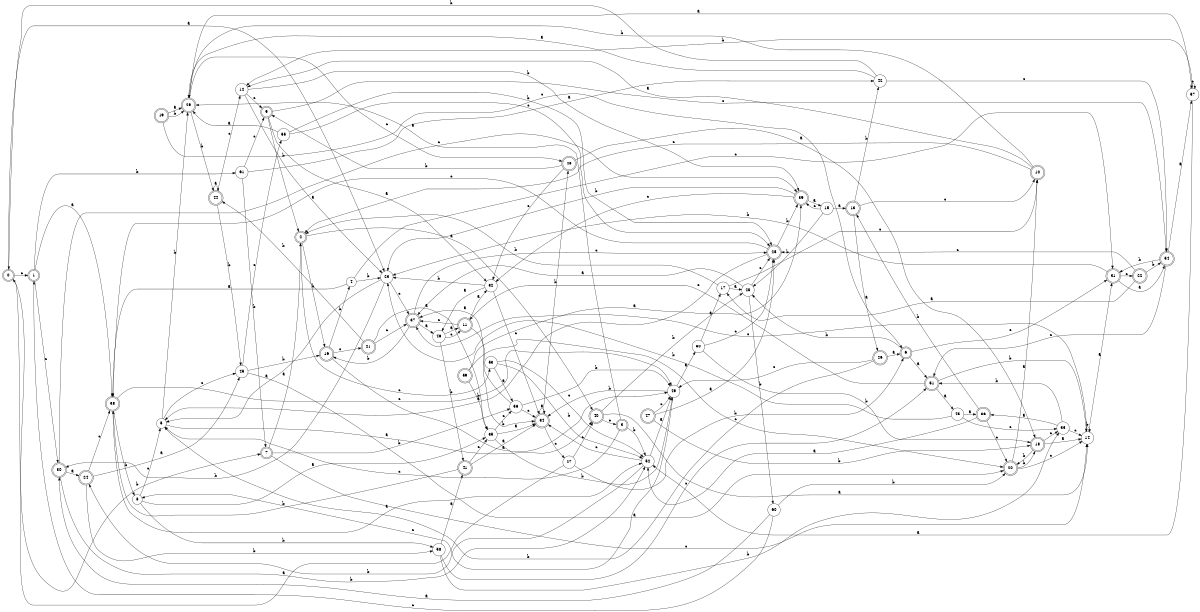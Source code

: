 digraph n50_10 {
__start0 [label="" shape="none"];

rankdir=LR;
size="8,5";

s0 [style="rounded,filled", color="black", fillcolor="white" shape="doublecircle", label="0"];
s1 [style="rounded,filled", color="black", fillcolor="white" shape="doublecircle", label="1"];
s2 [style="rounded,filled", color="black", fillcolor="white" shape="doublecircle", label="2"];
s3 [style="rounded,filled", color="black", fillcolor="white" shape="doublecircle", label="3"];
s4 [style="filled", color="black", fillcolor="white" shape="circle", label="4"];
s5 [style="filled", color="black", fillcolor="white" shape="circle", label="5"];
s6 [style="rounded,filled", color="black", fillcolor="white" shape="doublecircle", label="6"];
s7 [style="rounded,filled", color="black", fillcolor="white" shape="doublecircle", label="7"];
s8 [style="filled", color="black", fillcolor="white" shape="circle", label="8"];
s9 [style="rounded,filled", color="black", fillcolor="white" shape="doublecircle", label="9"];
s10 [style="rounded,filled", color="black", fillcolor="white" shape="doublecircle", label="10"];
s11 [style="rounded,filled", color="black", fillcolor="white" shape="doublecircle", label="11"];
s12 [style="filled", color="black", fillcolor="white" shape="circle", label="12"];
s13 [style="rounded,filled", color="black", fillcolor="white" shape="doublecircle", label="13"];
s14 [style="filled", color="black", fillcolor="white" shape="circle", label="14"];
s15 [style="filled", color="black", fillcolor="white" shape="circle", label="15"];
s16 [style="rounded,filled", color="black", fillcolor="white" shape="doublecircle", label="16"];
s17 [style="filled", color="black", fillcolor="white" shape="circle", label="17"];
s18 [style="rounded,filled", color="black", fillcolor="white" shape="doublecircle", label="18"];
s19 [style="rounded,filled", color="black", fillcolor="white" shape="doublecircle", label="19"];
s20 [style="rounded,filled", color="black", fillcolor="white" shape="doublecircle", label="20"];
s21 [style="rounded,filled", color="black", fillcolor="white" shape="doublecircle", label="21"];
s22 [style="rounded,filled", color="black", fillcolor="white" shape="doublecircle", label="22"];
s23 [style="filled", color="black", fillcolor="white" shape="circle", label="23"];
s24 [style="rounded,filled", color="black", fillcolor="white" shape="doublecircle", label="24"];
s25 [style="rounded,filled", color="black", fillcolor="white" shape="doublecircle", label="25"];
s26 [style="rounded,filled", color="black", fillcolor="white" shape="doublecircle", label="26"];
s27 [style="filled", color="black", fillcolor="white" shape="circle", label="27"];
s28 [style="filled", color="black", fillcolor="white" shape="circle", label="28"];
s29 [style="rounded,filled", color="black", fillcolor="white" shape="doublecircle", label="29"];
s30 [style="rounded,filled", color="black", fillcolor="white" shape="doublecircle", label="30"];
s31 [style="rounded,filled", color="black", fillcolor="white" shape="doublecircle", label="31"];
s32 [style="filled", color="black", fillcolor="white" shape="circle", label="32"];
s33 [style="filled", color="black", fillcolor="white" shape="circle", label="33"];
s34 [style="rounded,filled", color="black", fillcolor="white" shape="doublecircle", label="34"];
s35 [style="filled", color="black", fillcolor="white" shape="circle", label="35"];
s36 [style="rounded,filled", color="black", fillcolor="white" shape="doublecircle", label="36"];
s37 [style="rounded,filled", color="black", fillcolor="white" shape="doublecircle", label="37"];
s38 [style="rounded,filled", color="black", fillcolor="white" shape="doublecircle", label="38"];
s39 [style="rounded,filled", color="black", fillcolor="white" shape="doublecircle", label="39"];
s40 [style="rounded,filled", color="black", fillcolor="white" shape="doublecircle", label="40"];
s41 [style="rounded,filled", color="black", fillcolor="white" shape="doublecircle", label="41"];
s42 [style="filled", color="black", fillcolor="white" shape="circle", label="42"];
s43 [style="filled", color="black", fillcolor="white" shape="circle", label="43"];
s44 [style="rounded,filled", color="black", fillcolor="white" shape="doublecircle", label="44"];
s45 [style="filled", color="black", fillcolor="white" shape="circle", label="45"];
s46 [style="filled", color="black", fillcolor="white" shape="circle", label="46"];
s47 [style="rounded,filled", color="black", fillcolor="white" shape="doublecircle", label="47"];
s48 [style="rounded,filled", color="black", fillcolor="white" shape="doublecircle", label="48"];
s49 [style="filled", color="black", fillcolor="white" shape="circle", label="49"];
s50 [style="filled", color="black", fillcolor="white" shape="circle", label="50"];
s51 [style="rounded,filled", color="black", fillcolor="white" shape="doublecircle", label="51"];
s52 [style="filled", color="black", fillcolor="white" shape="circle", label="52"];
s53 [style="filled", color="black", fillcolor="white" shape="circle", label="53"];
s54 [style="rounded,filled", color="black", fillcolor="white" shape="doublecircle", label="54"];
s55 [style="filled", color="black", fillcolor="white" shape="circle", label="55"];
s56 [style="filled", color="black", fillcolor="white" shape="circle", label="56"];
s57 [style="filled", color="black", fillcolor="white" shape="circle", label="57"];
s58 [style="filled", color="black", fillcolor="white" shape="circle", label="58"];
s59 [style="rounded,filled", color="black", fillcolor="white" shape="doublecircle", label="59"];
s60 [style="filled", color="black", fillcolor="white" shape="circle", label="60"];
s61 [style="filled", color="black", fillcolor="white" shape="circle", label="61"];
s0 -> s23 [label="a"];
s0 -> s7 [label="b"];
s0 -> s1 [label="c"];
s1 -> s38 [label="a"];
s1 -> s61 [label="b"];
s1 -> s30 [label="c"];
s2 -> s40 [label="a"];
s2 -> s16 [label="b"];
s2 -> s53 [label="c"];
s3 -> s29 [label="a"];
s3 -> s52 [label="b"];
s3 -> s5 [label="c"];
s4 -> s38 [label="a"];
s4 -> s23 [label="b"];
s4 -> s31 [label="c"];
s5 -> s40 [label="a"];
s5 -> s29 [label="b"];
s5 -> s45 [label="c"];
s6 -> s51 [label="a"];
s6 -> s28 [label="b"];
s6 -> s31 [label="c"];
s7 -> s2 [label="a"];
s7 -> s56 [label="b"];
s7 -> s14 [label="c"];
s8 -> s35 [label="a"];
s8 -> s58 [label="b"];
s8 -> s5 [label="c"];
s9 -> s32 [label="a"];
s9 -> s2 [label="b"];
s9 -> s54 [label="c"];
s10 -> s12 [label="a"];
s10 -> s29 [label="b"];
s10 -> s2 [label="c"];
s11 -> s32 [label="a"];
s11 -> s34 [label="b"];
s11 -> s37 [label="c"];
s12 -> s23 [label="a"];
s12 -> s39 [label="b"];
s12 -> s9 [label="c"];
s13 -> s26 [label="a"];
s13 -> s42 [label="b"];
s13 -> s10 [label="c"];
s14 -> s31 [label="a"];
s14 -> s14 [label="b"];
s14 -> s37 [label="c"];
s15 -> s13 [label="a"];
s15 -> s28 [label="b"];
s15 -> s39 [label="c"];
s16 -> s49 [label="a"];
s16 -> s4 [label="b"];
s16 -> s21 [label="c"];
s17 -> s28 [label="a"];
s17 -> s2 [label="b"];
s17 -> s10 [label="c"];
s18 -> s14 [label="a"];
s18 -> s20 [label="b"];
s18 -> s33 [label="c"];
s19 -> s29 [label="a"];
s19 -> s29 [label="b"];
s19 -> s6 [label="c"];
s20 -> s10 [label="a"];
s20 -> s18 [label="b"];
s20 -> s14 [label="c"];
s21 -> s35 [label="a"];
s21 -> s44 [label="b"];
s21 -> s37 [label="c"];
s22 -> s17 [label="a"];
s22 -> s54 [label="b"];
s22 -> s25 [label="c"];
s23 -> s5 [label="a"];
s23 -> s30 [label="b"];
s23 -> s37 [label="c"];
s24 -> s45 [label="a"];
s24 -> s58 [label="b"];
s24 -> s38 [label="c"];
s25 -> s5 [label="a"];
s25 -> s39 [label="b"];
s25 -> s38 [label="c"];
s26 -> s6 [label="a"];
s26 -> s5 [label="b"];
s26 -> s49 [label="c"];
s27 -> s0 [label="a"];
s27 -> s6 [label="b"];
s27 -> s40 [label="c"];
s28 -> s37 [label="a"];
s28 -> s60 [label="b"];
s28 -> s25 [label="c"];
s29 -> s57 [label="a"];
s29 -> s44 [label="b"];
s29 -> s48 [label="c"];
s30 -> s24 [label="a"];
s30 -> s52 [label="b"];
s30 -> s39 [label="c"];
s31 -> s54 [label="a"];
s31 -> s23 [label="b"];
s31 -> s22 [label="c"];
s32 -> s46 [label="a"];
s32 -> s23 [label="b"];
s32 -> s34 [label="c"];
s33 -> s36 [label="a"];
s33 -> s51 [label="b"];
s33 -> s14 [label="c"];
s34 -> s34 [label="a"];
s34 -> s48 [label="b"];
s34 -> s27 [label="c"];
s35 -> s34 [label="a"];
s35 -> s49 [label="b"];
s35 -> s56 [label="c"];
s36 -> s52 [label="a"];
s36 -> s13 [label="b"];
s36 -> s20 [label="c"];
s37 -> s46 [label="a"];
s37 -> s16 [label="b"];
s37 -> s25 [label="c"];
s38 -> s52 [label="a"];
s38 -> s8 [label="b"];
s38 -> s49 [label="c"];
s39 -> s15 [label="a"];
s39 -> s23 [label="b"];
s39 -> s32 [label="c"];
s40 -> s14 [label="a"];
s40 -> s28 [label="b"];
s40 -> s3 [label="c"];
s41 -> s34 [label="a"];
s41 -> s38 [label="b"];
s41 -> s35 [label="c"];
s42 -> s29 [label="a"];
s42 -> s0 [label="b"];
s42 -> s54 [label="c"];
s43 -> s36 [label="a"];
s43 -> s23 [label="b"];
s43 -> s33 [label="c"];
s44 -> s44 [label="a"];
s44 -> s45 [label="b"];
s44 -> s12 [label="c"];
s45 -> s20 [label="a"];
s45 -> s16 [label="b"];
s45 -> s55 [label="c"];
s46 -> s11 [label="a"];
s46 -> s41 [label="b"];
s46 -> s11 [label="c"];
s47 -> s25 [label="a"];
s47 -> s18 [label="b"];
s47 -> s49 [label="c"];
s48 -> s18 [label="a"];
s48 -> s9 [label="b"];
s48 -> s32 [label="c"];
s49 -> s50 [label="a"];
s49 -> s34 [label="b"];
s49 -> s8 [label="c"];
s50 -> s17 [label="a"];
s50 -> s18 [label="b"];
s50 -> s25 [label="c"];
s51 -> s43 [label="a"];
s51 -> s14 [label="b"];
s51 -> s11 [label="c"];
s52 -> s49 [label="a"];
s52 -> s24 [label="b"];
s52 -> s34 [label="c"];
s53 -> s56 [label="a"];
s53 -> s52 [label="b"];
s53 -> s52 [label="c"];
s54 -> s57 [label="a"];
s54 -> s31 [label="b"];
s54 -> s51 [label="c"];
s55 -> s29 [label="a"];
s55 -> s25 [label="b"];
s55 -> s25 [label="c"];
s56 -> s37 [label="a"];
s56 -> s49 [label="b"];
s56 -> s34 [label="c"];
s57 -> s52 [label="a"];
s57 -> s12 [label="b"];
s57 -> s57 [label="c"];
s58 -> s41 [label="a"];
s58 -> s33 [label="b"];
s58 -> s51 [label="c"];
s59 -> s39 [label="a"];
s59 -> s35 [label="b"];
s59 -> s20 [label="c"];
s60 -> s30 [label="a"];
s60 -> s20 [label="b"];
s60 -> s1 [label="c"];
s61 -> s42 [label="a"];
s61 -> s7 [label="b"];
s61 -> s9 [label="c"];

}